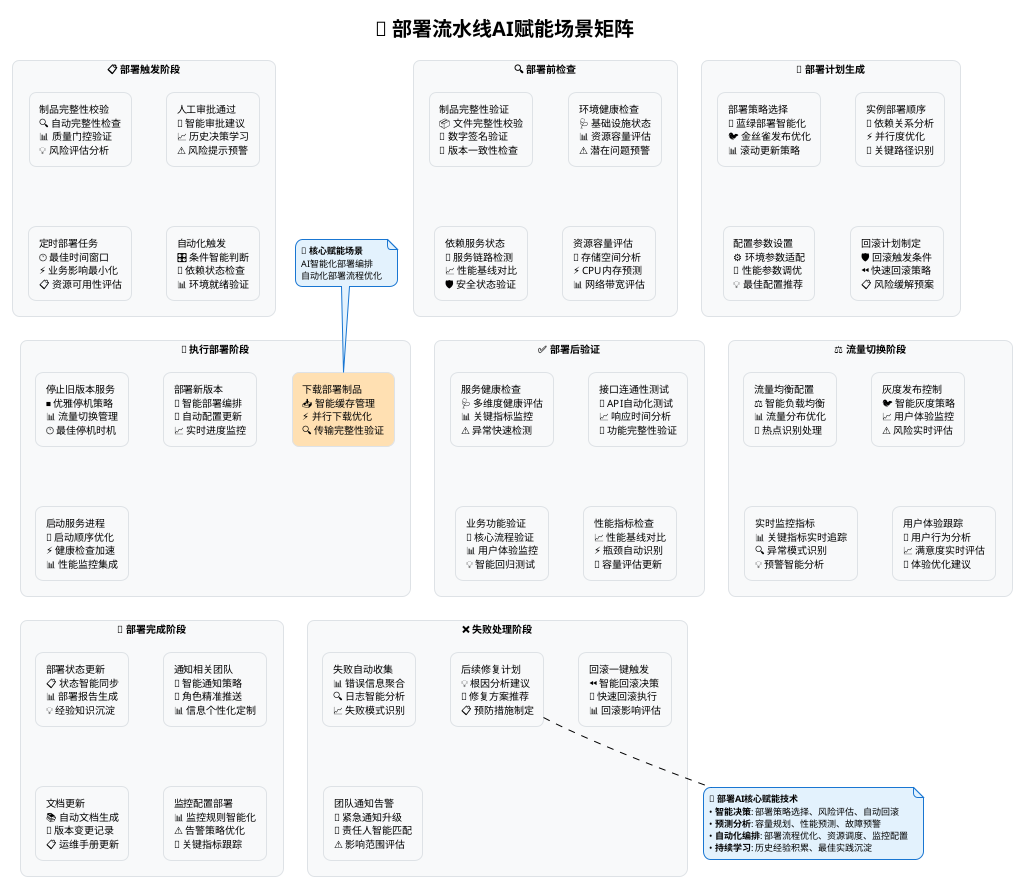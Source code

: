 @startuml 部署流水线AI赋能场景矩阵图
!theme plain
skinparam backgroundColor White
skinparam roundCorner 15
skinparam shadowing false

' 定义颜色主题
skinparam rectangle {
  BackgroundColor #F8F9FA
  BorderColor #DEE2E6
  FontColor Black
  FontSize 10
}

skinparam note {
  BackgroundColor #E3F2FD
  BorderColor #1976D2
  FontColor Black
  FontSize 9
}

title <size:20><b>🚀 部署流水线AI赋能场景矩阵</b></size>

' 创建矩阵布局
rectangle "📋 部署触发阶段" as stage1 {
  rectangle "制品完整性校验\n🔍 自动完整性检查\n📊 质量门控验证\n💡 风险评估分析" as ai1
  rectangle "人工审批通过\n🤖 智能审批建议\n📈 历史决策学习\n⚠️ 风险提示预警" as ai2
  rectangle "定时部署任务\n🕐 最佳时间窗口\n⚡ 业务影响最小化\n📋 资源可用性评估" as ai3
  rectangle "自动化触发\n🎛️ 条件智能判断\n🔄 依赖状态检查\n📊 环境就绪验证" as ai4
}

rectangle "🔍 部署前检查" as stage2 {
  rectangle "制品完整性验证\n📦 文件完整性校验\n🔐 数字签名验证\n🎯 版本一致性检查" as ai5
  rectangle "环境健康检查\n🩺 基础设施状态\n📊 资源容量评估\n⚠️ 潜在问题预警" as ai6
  rectangle "依赖服务状态\n🔗 服务链路检测\n📈 性能基线对比\n🛡️ 安全状态验证" as ai7
  rectangle "资源容量评估\n💾 存储空间分析\n⚡ CPU内存预测\n📊 网络带宽评估" as ai8
}

rectangle "🎯 部署计划生成" as stage3 {
  rectangle "部署策略选择\n🚀 蓝绿部署智能化\n🐦 金丝雀发布优化\n📊 滚动更新策略" as ai9
  rectangle "实例部署顺序\n🔄 依赖关系分析\n⚡ 并行度优化\n🎯 关键路径识别" as ai10
  rectangle "配置参数设置\n⚙️ 环境参数适配\n🔧 性能参数调优\n💡 最佳配置推荐" as ai11
  rectangle "回滚计划制定\n🛡️ 回滚触发条件\n⏪ 快速回滚策略\n📋 风险缓解预案" as ai12
}

rectangle "🚀 执行部署阶段" as stage4 {
  rectangle "下载部署制品\n📥 智能缓存管理\n⚡ 并行下载优化\n🔍 传输完整性验证" as ai_deploy #FFE0B2
  rectangle "停止旧版本服务\n⏹️ 优雅停机策略\n📊 流量切换管理\n🕐 最佳停机时机" as ai13
  rectangle "部署新版本\n🎯 智能部署编排\n🔄 自动配置更新\n📈 实时进度监控" as ai14
  rectangle "启动服务进程\n🚀 启动顺序优化\n⚡ 健康检查加速\n📊 性能监控集成" as ai15
}

rectangle "✅ 部署后验证" as stage5 {
  rectangle "服务健康检查\n🩺 多维度健康评估\n📊 关键指标监控\n⚠️ 异常快速检测" as ai16
  rectangle "接口连通性测试\n🔗 API自动化测试\n📈 响应时间分析\n🎯 功能完整性验证" as ai17
  rectangle "业务功能验证\n🎪 核心流程验证\n📊 用户体验监控\n💡 智能回归测试" as ai18
  rectangle "性能指标检查\n📈 性能基线对比\n⚡ 瓶颈自动识别\n🎯 容量评估更新" as ai19
}

rectangle "⚖️ 流量切换阶段" as stage6 {
  rectangle "流量均衡配置\n⚖️ 智能负载均衡\n📊 流量分布优化\n🎯 热点识别处理" as ai20
  rectangle "灰度发布控制\n🐦 智能灰度策略\n📈 用户体验监控\n⚠️ 风险实时评估" as ai21
  rectangle "实时监控指标\n📊 关键指标实时追踪\n🔍 异常模式识别\n💡 预警智能分析" as ai22
  rectangle "用户体验跟踪\n👥 用户行为分析\n📈 满意度实时评估\n🎯 体验优化建议" as ai23
}

rectangle "🎉 部署完成阶段" as stage7 {
  rectangle "部署状态更新\n📋 状态智能同步\n📊 部署报告生成\n💡 经验知识沉淀" as ai24
  rectangle "通知相关团队\n📧 智能通知策略\n👥 角色精准推送\n📊 信息个性化定制" as ai25
  rectangle "文档更新\n📚 自动文档生成\n🔄 版本变更记录\n📋 运维手册更新" as ai26
  rectangle "监控配置部署\n📊 监控规则智能化\n⚠️ 告警策略优化\n🎯 关键指标跟踪" as ai27
}

rectangle "❌ 失败处理阶段" as stage8 {
  rectangle "失败自动收集\n📊 错误信息聚合\n🔍 日志智能分析\n📈 失败模式识别" as ai28
  rectangle "回滚一键触发\n⏪ 智能回滚决策\n🚀 快速回滚执行\n📊 回滚影响评估" as ai29
  rectangle "团队通知告警\n📧 紧急通知升级\n👥 责任人智能匹配\n⚠️ 影响范围评估" as ai30
  rectangle "后续修复计划\n💡 根因分析建议\n🔧 修复方案推荐\n📋 预防措施制定" as ai31
}

' 添加AI核心能力说明
note bottom
  <b>🎯 部署AI核心赋能技术</b>
  • <b>智能决策</b>: 部署策略选择、风险评估、自动回滚
  • <b>预测分析</b>: 容量规划、性能预测、故障预警
  • <b>自动化编排</b>: 部署流程优化、资源调度、监控配置
  • <b>持续学习</b>: 历史经验积累、最佳实践沉淀
end note

' 特别标注重点赋能场景
note top of ai_deploy
  <b>🌟 核心赋能场景</b>
  AI智能化部署编排
  自动化部署流程优化
end note

@enduml
